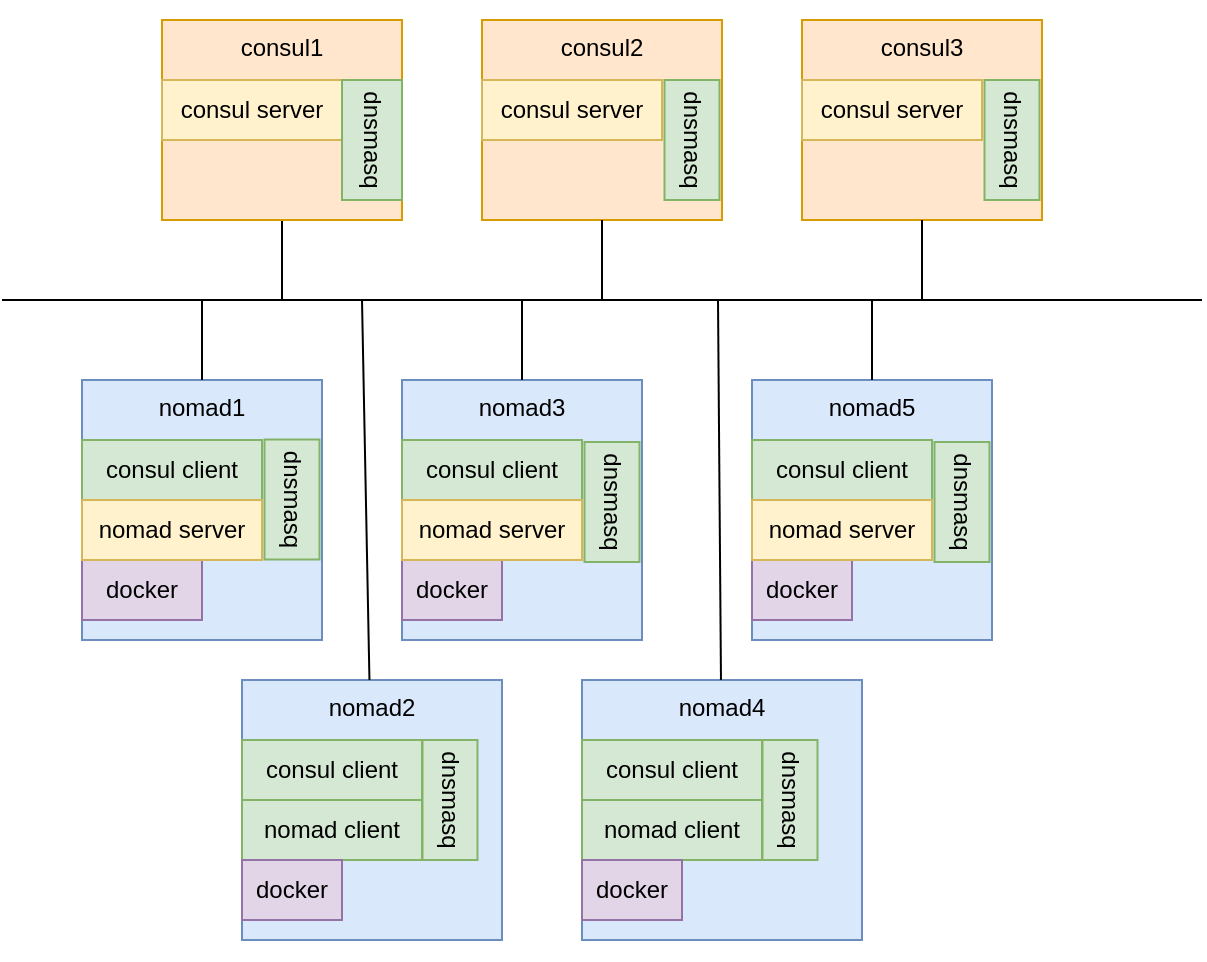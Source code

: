 <mxfile version="12.4.2" type="device" pages="2"><diagram id="AEPO8Zj2KVANq6MJVjb8" name="nomad1_0"><mxGraphModel dx="1106" dy="807" grid="1" gridSize="10" guides="1" tooltips="1" connect="1" arrows="1" fold="1" page="1" pageScale="1" pageWidth="827" pageHeight="1169" math="0" shadow="0"><root><mxCell id="0"/><mxCell id="1" parent="0"/><mxCell id="RYPIS-bjkdfPD1ZIqbVw-71" value="" style="endArrow=none;html=1;" parent="1" edge="1"><mxGeometry width="50" height="50" relative="1" as="geometry"><mxPoint x="40" y="280" as="sourcePoint"/><mxPoint x="640" y="280" as="targetPoint"/></mxGeometry></mxCell><mxCell id="RYPIS-bjkdfPD1ZIqbVw-72" value="" style="endArrow=none;html=1;" parent="1" target="RYPIS-bjkdfPD1ZIqbVw-3" edge="1"><mxGeometry width="50" height="50" relative="1" as="geometry"><mxPoint x="180" y="280" as="sourcePoint"/><mxPoint x="90" y="240" as="targetPoint"/></mxGeometry></mxCell><mxCell id="RYPIS-bjkdfPD1ZIqbVw-73" value="" style="group" parent="1" vertex="1" connectable="0"><mxGeometry x="80" y="310" width="135" height="150" as="geometry"/></mxCell><mxCell id="RYPIS-bjkdfPD1ZIqbVw-20" value="nomad1" style="rounded=0;whiteSpace=wrap;html=1;align=center;verticalAlign=top;fillColor=#dae8fc;strokeColor=#6c8ebf;" parent="RYPIS-bjkdfPD1ZIqbVw-73" vertex="1"><mxGeometry y="10" width="120" height="130" as="geometry"/></mxCell><mxCell id="RYPIS-bjkdfPD1ZIqbVw-21" value="consul client" style="rounded=0;whiteSpace=wrap;html=1;align=center;fillColor=#d5e8d4;strokeColor=#82b366;" parent="RYPIS-bjkdfPD1ZIqbVw-73" vertex="1"><mxGeometry y="40" width="90" height="30" as="geometry"/></mxCell><mxCell id="RYPIS-bjkdfPD1ZIqbVw-24" value="docker" style="rounded=0;whiteSpace=wrap;html=1;align=center;fillColor=#e1d5e7;strokeColor=#9673a6;" parent="RYPIS-bjkdfPD1ZIqbVw-73" vertex="1"><mxGeometry y="100" width="60" height="30" as="geometry"/></mxCell><mxCell id="RYPIS-bjkdfPD1ZIqbVw-65" value="dnsmasq" style="rounded=0;whiteSpace=wrap;html=1;align=center;rotation=90;fillColor=#d5e8d4;strokeColor=#82b366;" parent="RYPIS-bjkdfPD1ZIqbVw-73" vertex="1"><mxGeometry x="75" y="56" width="60" height="27.5" as="geometry"/></mxCell><mxCell id="JNy4A4vpOYYJKYtquRXD-1" value="nomad server" style="rounded=0;whiteSpace=wrap;html=1;align=center;fillColor=#fff2cc;strokeColor=#d6b656;" parent="RYPIS-bjkdfPD1ZIqbVw-73" vertex="1"><mxGeometry y="70" width="90" height="30" as="geometry"/></mxCell><mxCell id="RYPIS-bjkdfPD1ZIqbVw-74" value="" style="group" parent="1" vertex="1" connectable="0"><mxGeometry x="240" y="310" width="135" height="150" as="geometry"/></mxCell><mxCell id="RYPIS-bjkdfPD1ZIqbVw-37" value="nomad3" style="rounded=0;whiteSpace=wrap;html=1;align=center;verticalAlign=top;fontStyle=0;fillColor=#dae8fc;strokeColor=#6c8ebf;" parent="RYPIS-bjkdfPD1ZIqbVw-74" vertex="1"><mxGeometry y="10" width="120" height="130" as="geometry"/></mxCell><mxCell id="RYPIS-bjkdfPD1ZIqbVw-39" value="consul client" style="rounded=0;whiteSpace=wrap;html=1;align=center;fontStyle=0;fillColor=#d5e8d4;strokeColor=#82b366;" parent="RYPIS-bjkdfPD1ZIqbVw-74" vertex="1"><mxGeometry y="40" width="90" height="30" as="geometry"/></mxCell><mxCell id="RYPIS-bjkdfPD1ZIqbVw-41" value="docker" style="rounded=0;whiteSpace=wrap;html=1;align=center;fontStyle=0;fillColor=#e1d5e7;strokeColor=#9673a6;" parent="RYPIS-bjkdfPD1ZIqbVw-74" vertex="1"><mxGeometry y="100" width="50" height="30" as="geometry"/></mxCell><mxCell id="RYPIS-bjkdfPD1ZIqbVw-66" value="dnsmasq" style="rounded=0;whiteSpace=wrap;html=1;align=center;rotation=90;fillColor=#d5e8d4;strokeColor=#82b366;" parent="RYPIS-bjkdfPD1ZIqbVw-74" vertex="1"><mxGeometry x="75" y="57.25" width="60" height="27.5" as="geometry"/></mxCell><mxCell id="JNy4A4vpOYYJKYtquRXD-2" value="nomad server" style="rounded=0;whiteSpace=wrap;html=1;align=center;fillColor=#fff2cc;strokeColor=#d6b656;" parent="RYPIS-bjkdfPD1ZIqbVw-74" vertex="1"><mxGeometry y="70" width="90" height="30" as="geometry"/></mxCell><mxCell id="RYPIS-bjkdfPD1ZIqbVw-75" value="" style="group" parent="1" vertex="1" connectable="0"><mxGeometry x="415" y="310" width="135" height="150" as="geometry"/></mxCell><mxCell id="RYPIS-bjkdfPD1ZIqbVw-54" value="nomad5" style="rounded=0;whiteSpace=wrap;html=1;align=center;verticalAlign=top;fontStyle=0;fillColor=#dae8fc;strokeColor=#6c8ebf;" parent="RYPIS-bjkdfPD1ZIqbVw-75" vertex="1"><mxGeometry y="10" width="120" height="130" as="geometry"/></mxCell><mxCell id="RYPIS-bjkdfPD1ZIqbVw-55" value="consul client" style="rounded=0;whiteSpace=wrap;html=1;align=center;fontStyle=0;fillColor=#d5e8d4;strokeColor=#82b366;" parent="RYPIS-bjkdfPD1ZIqbVw-75" vertex="1"><mxGeometry y="40" width="90" height="30" as="geometry"/></mxCell><mxCell id="RYPIS-bjkdfPD1ZIqbVw-57" value="docker" style="rounded=0;whiteSpace=wrap;html=1;align=center;fontStyle=0;fillColor=#e1d5e7;strokeColor=#9673a6;" parent="RYPIS-bjkdfPD1ZIqbVw-75" vertex="1"><mxGeometry y="100" width="50" height="30" as="geometry"/></mxCell><mxCell id="RYPIS-bjkdfPD1ZIqbVw-67" value="dnsmasq" style="rounded=0;whiteSpace=wrap;html=1;align=center;rotation=90;fillColor=#d5e8d4;strokeColor=#82b366;" parent="RYPIS-bjkdfPD1ZIqbVw-75" vertex="1"><mxGeometry x="75" y="57.25" width="60" height="27.5" as="geometry"/></mxCell><mxCell id="JNy4A4vpOYYJKYtquRXD-3" value="nomad server" style="rounded=0;whiteSpace=wrap;html=1;align=center;fillColor=#fff2cc;strokeColor=#d6b656;" parent="RYPIS-bjkdfPD1ZIqbVw-75" vertex="1"><mxGeometry y="70" width="90" height="30" as="geometry"/></mxCell><mxCell id="RYPIS-bjkdfPD1ZIqbVw-76" value="" style="group" parent="1" vertex="1" connectable="0"><mxGeometry x="320" y="460" width="160" height="150" as="geometry"/></mxCell><mxCell id="RYPIS-bjkdfPD1ZIqbVw-27" value="nomad4" style="rounded=0;whiteSpace=wrap;html=1;align=center;verticalAlign=top;fontStyle=0;fillColor=#dae8fc;strokeColor=#6c8ebf;" parent="RYPIS-bjkdfPD1ZIqbVw-76" vertex="1"><mxGeometry x="10" y="10" width="140" height="130" as="geometry"/></mxCell><mxCell id="RYPIS-bjkdfPD1ZIqbVw-28" value="consul client" style="rounded=0;whiteSpace=wrap;html=1;align=center;fontStyle=0;fillColor=#d5e8d4;strokeColor=#82b366;" parent="RYPIS-bjkdfPD1ZIqbVw-76" vertex="1"><mxGeometry x="10" y="40" width="90" height="30" as="geometry"/></mxCell><mxCell id="RYPIS-bjkdfPD1ZIqbVw-29" value="nomad client" style="rounded=0;whiteSpace=wrap;html=1;align=center;fontStyle=0;fillColor=#d5e8d4;strokeColor=#82b366;" parent="RYPIS-bjkdfPD1ZIqbVw-76" vertex="1"><mxGeometry x="10" y="70" width="90" height="30" as="geometry"/></mxCell><mxCell id="RYPIS-bjkdfPD1ZIqbVw-30" value="docker" style="rounded=0;whiteSpace=wrap;html=1;align=center;fontStyle=0;fillColor=#e1d5e7;strokeColor=#9673a6;" parent="RYPIS-bjkdfPD1ZIqbVw-76" vertex="1"><mxGeometry x="10" y="100" width="50" height="30" as="geometry"/></mxCell><mxCell id="RYPIS-bjkdfPD1ZIqbVw-69" value="dnsmasq" style="rounded=0;whiteSpace=wrap;html=1;align=center;rotation=90;fillColor=#d5e8d4;strokeColor=#82b366;" parent="RYPIS-bjkdfPD1ZIqbVw-76" vertex="1"><mxGeometry x="84" y="56.25" width="60" height="27.5" as="geometry"/></mxCell><mxCell id="RYPIS-bjkdfPD1ZIqbVw-77" value="" style="group" parent="1" vertex="1" connectable="0"><mxGeometry x="160" y="460" width="160" height="150" as="geometry"/></mxCell><mxCell id="RYPIS-bjkdfPD1ZIqbVw-45" value="nomad2" style="rounded=0;whiteSpace=wrap;html=1;align=center;verticalAlign=top;fontStyle=0;fillColor=#dae8fc;strokeColor=#6c8ebf;" parent="RYPIS-bjkdfPD1ZIqbVw-77" vertex="1"><mxGeometry y="10" width="130" height="130" as="geometry"/></mxCell><mxCell id="RYPIS-bjkdfPD1ZIqbVw-46" value="consul client" style="rounded=0;whiteSpace=wrap;html=1;align=center;fontStyle=0;fillColor=#d5e8d4;strokeColor=#82b366;" parent="RYPIS-bjkdfPD1ZIqbVw-77" vertex="1"><mxGeometry y="40" width="90" height="30" as="geometry"/></mxCell><mxCell id="RYPIS-bjkdfPD1ZIqbVw-47" value="nomad client" style="rounded=0;whiteSpace=wrap;html=1;align=center;fontStyle=0;fillColor=#d5e8d4;strokeColor=#82b366;" parent="RYPIS-bjkdfPD1ZIqbVw-77" vertex="1"><mxGeometry y="70" width="90" height="30" as="geometry"/></mxCell><mxCell id="RYPIS-bjkdfPD1ZIqbVw-48" value="docker" style="rounded=0;whiteSpace=wrap;html=1;align=center;fontStyle=0;fillColor=#e1d5e7;strokeColor=#9673a6;" parent="RYPIS-bjkdfPD1ZIqbVw-77" vertex="1"><mxGeometry y="100" width="50" height="30" as="geometry"/></mxCell><mxCell id="RYPIS-bjkdfPD1ZIqbVw-68" value="dnsmasq" style="rounded=0;whiteSpace=wrap;html=1;align=center;rotation=90;fillColor=#d5e8d4;strokeColor=#82b366;" parent="RYPIS-bjkdfPD1ZIqbVw-77" vertex="1"><mxGeometry x="74" y="56.25" width="60" height="27.5" as="geometry"/></mxCell><mxCell id="RYPIS-bjkdfPD1ZIqbVw-78" value="" style="group" parent="1" vertex="1" connectable="0"><mxGeometry x="120" y="130" width="135" height="120" as="geometry"/></mxCell><mxCell id="RYPIS-bjkdfPD1ZIqbVw-3" value="consul1" style="rounded=0;whiteSpace=wrap;html=1;align=center;verticalAlign=top;fillColor=#ffe6cc;strokeColor=#d79b00;" parent="RYPIS-bjkdfPD1ZIqbVw-78" vertex="1"><mxGeometry y="10" width="120" height="100" as="geometry"/></mxCell><mxCell id="RYPIS-bjkdfPD1ZIqbVw-6" value="consul server" style="rounded=0;whiteSpace=wrap;html=1;align=center;fillColor=#fff2cc;strokeColor=#d6b656;" parent="RYPIS-bjkdfPD1ZIqbVw-78" vertex="1"><mxGeometry y="40" width="90" height="30" as="geometry"/></mxCell><mxCell id="RYPIS-bjkdfPD1ZIqbVw-62" value="dnsmasq" style="rounded=0;whiteSpace=wrap;html=1;align=center;rotation=90;fillColor=#d5e8d4;strokeColor=#82b366;" parent="RYPIS-bjkdfPD1ZIqbVw-78" vertex="1"><mxGeometry x="75" y="55" width="60" height="30" as="geometry"/></mxCell><mxCell id="RYPIS-bjkdfPD1ZIqbVw-79" value="" style="group" parent="1" vertex="1" connectable="0"><mxGeometry x="280" y="130" width="135" height="120" as="geometry"/></mxCell><mxCell id="RYPIS-bjkdfPD1ZIqbVw-10" value="consul2" style="rounded=0;whiteSpace=wrap;html=1;align=center;verticalAlign=top;fillColor=#ffe6cc;strokeColor=#d79b00;" parent="RYPIS-bjkdfPD1ZIqbVw-79" vertex="1"><mxGeometry y="10" width="120" height="100" as="geometry"/></mxCell><mxCell id="RYPIS-bjkdfPD1ZIqbVw-11" value="consul server" style="rounded=0;whiteSpace=wrap;html=1;align=center;fillColor=#fff2cc;strokeColor=#d6b656;" parent="RYPIS-bjkdfPD1ZIqbVw-79" vertex="1"><mxGeometry y="40" width="90" height="30" as="geometry"/></mxCell><mxCell id="RYPIS-bjkdfPD1ZIqbVw-63" value="dnsmasq" style="rounded=0;whiteSpace=wrap;html=1;align=center;rotation=90;fillColor=#d5e8d4;strokeColor=#82b366;" parent="RYPIS-bjkdfPD1ZIqbVw-79" vertex="1"><mxGeometry x="75" y="56.25" width="60" height="27.5" as="geometry"/></mxCell><mxCell id="RYPIS-bjkdfPD1ZIqbVw-80" value="" style="group" parent="1" vertex="1" connectable="0"><mxGeometry x="440" y="130" width="135" height="120" as="geometry"/></mxCell><mxCell id="RYPIS-bjkdfPD1ZIqbVw-14" value="consul3" style="rounded=0;whiteSpace=wrap;html=1;align=center;verticalAlign=top;fillColor=#ffe6cc;strokeColor=#d79b00;" parent="RYPIS-bjkdfPD1ZIqbVw-80" vertex="1"><mxGeometry y="10" width="120" height="100" as="geometry"/></mxCell><mxCell id="RYPIS-bjkdfPD1ZIqbVw-15" value="consul server" style="rounded=0;whiteSpace=wrap;html=1;align=center;fillColor=#fff2cc;strokeColor=#d6b656;" parent="RYPIS-bjkdfPD1ZIqbVw-80" vertex="1"><mxGeometry y="40" width="90" height="30" as="geometry"/></mxCell><mxCell id="RYPIS-bjkdfPD1ZIqbVw-64" value="dnsmasq" style="rounded=0;whiteSpace=wrap;html=1;align=center;rotation=90;fillColor=#d5e8d4;strokeColor=#82b366;" parent="RYPIS-bjkdfPD1ZIqbVw-80" vertex="1"><mxGeometry x="75" y="56.25" width="60" height="27.5" as="geometry"/></mxCell><mxCell id="RYPIS-bjkdfPD1ZIqbVw-81" value="" style="endArrow=none;html=1;" parent="1" target="RYPIS-bjkdfPD1ZIqbVw-10" edge="1"><mxGeometry width="50" height="50" relative="1" as="geometry"><mxPoint x="340" y="280" as="sourcePoint"/><mxPoint x="80" y="310" as="targetPoint"/></mxGeometry></mxCell><mxCell id="RYPIS-bjkdfPD1ZIqbVw-82" value="" style="endArrow=none;html=1;" parent="1" target="RYPIS-bjkdfPD1ZIqbVw-14" edge="1"><mxGeometry width="50" height="50" relative="1" as="geometry"><mxPoint x="500" y="280" as="sourcePoint"/><mxPoint x="90" y="330" as="targetPoint"/></mxGeometry></mxCell><mxCell id="RYPIS-bjkdfPD1ZIqbVw-83" value="" style="endArrow=none;html=1;" parent="1" target="RYPIS-bjkdfPD1ZIqbVw-45" edge="1"><mxGeometry width="50" height="50" relative="1" as="geometry"><mxPoint x="220" y="280" as="sourcePoint"/><mxPoint x="80" y="570" as="targetPoint"/></mxGeometry></mxCell><mxCell id="RYPIS-bjkdfPD1ZIqbVw-84" value="" style="endArrow=none;html=1;" parent="1" source="RYPIS-bjkdfPD1ZIqbVw-27" edge="1"><mxGeometry width="50" height="50" relative="1" as="geometry"><mxPoint x="50" y="560" as="sourcePoint"/><mxPoint x="398" y="280" as="targetPoint"/></mxGeometry></mxCell><mxCell id="RYPIS-bjkdfPD1ZIqbVw-85" value="" style="endArrow=none;html=1;" parent="1" target="RYPIS-bjkdfPD1ZIqbVw-20" edge="1"><mxGeometry width="50" height="50" relative="1" as="geometry"><mxPoint x="140" y="280" as="sourcePoint"/><mxPoint x="80" y="500" as="targetPoint"/></mxGeometry></mxCell><mxCell id="RYPIS-bjkdfPD1ZIqbVw-86" value="" style="endArrow=none;html=1;" parent="1" target="RYPIS-bjkdfPD1ZIqbVw-37" edge="1"><mxGeometry width="50" height="50" relative="1" as="geometry"><mxPoint x="300" y="280" as="sourcePoint"/><mxPoint x="90" y="540" as="targetPoint"/></mxGeometry></mxCell><mxCell id="RYPIS-bjkdfPD1ZIqbVw-87" value="" style="endArrow=none;html=1;" parent="1" target="RYPIS-bjkdfPD1ZIqbVw-54" edge="1"><mxGeometry width="50" height="50" relative="1" as="geometry"><mxPoint x="475" y="280" as="sourcePoint"/><mxPoint x="100" y="540" as="targetPoint"/></mxGeometry></mxCell></root></mxGraphModel></diagram><diagram name="nomad1_1" id="tv2CQOAD8NU3ZtxXd7nc"><mxGraphModel dx="1106" dy="807" grid="1" gridSize="10" guides="1" tooltips="1" connect="1" arrows="1" fold="1" page="1" pageScale="1" pageWidth="827" pageHeight="1169" math="0" shadow="0"><root><mxCell id="h7YTKcQEOZ-6-eJ40Hgy-0"/><mxCell id="h7YTKcQEOZ-6-eJ40Hgy-1" parent="h7YTKcQEOZ-6-eJ40Hgy-0"/><mxCell id="h7YTKcQEOZ-6-eJ40Hgy-2" value="" style="endArrow=none;html=1;" parent="h7YTKcQEOZ-6-eJ40Hgy-1" edge="1"><mxGeometry width="50" height="50" relative="1" as="geometry"><mxPoint x="40" y="280" as="sourcePoint"/><mxPoint x="640" y="280" as="targetPoint"/></mxGeometry></mxCell><mxCell id="h7YTKcQEOZ-6-eJ40Hgy-3" value="" style="endArrow=none;html=1;" parent="h7YTKcQEOZ-6-eJ40Hgy-1" target="h7YTKcQEOZ-6-eJ40Hgy-40" edge="1"><mxGeometry width="50" height="50" relative="1" as="geometry"><mxPoint x="180" y="280" as="sourcePoint"/><mxPoint x="90" y="240" as="targetPoint"/></mxGeometry></mxCell><mxCell id="h7YTKcQEOZ-6-eJ40Hgy-4" value="" style="group" parent="h7YTKcQEOZ-6-eJ40Hgy-1" vertex="1" connectable="0"><mxGeometry x="80" y="320" width="135" height="150" as="geometry"/></mxCell><mxCell id="h7YTKcQEOZ-6-eJ40Hgy-5" value="nomad1&lt;br&gt;alpine" style="rounded=0;whiteSpace=wrap;html=1;align=center;verticalAlign=top;fillColor=#dae8fc;strokeColor=#6c8ebf;" parent="h7YTKcQEOZ-6-eJ40Hgy-4" vertex="1"><mxGeometry width="120" height="150" as="geometry"/></mxCell><mxCell id="h7YTKcQEOZ-6-eJ40Hgy-6" value="consul client" style="rounded=0;whiteSpace=wrap;html=1;align=center;fillColor=#d5e8d4;strokeColor=#82b366;" parent="h7YTKcQEOZ-6-eJ40Hgy-4" vertex="1"><mxGeometry y="40" width="90" height="30" as="geometry"/></mxCell><mxCell id="h7YTKcQEOZ-6-eJ40Hgy-7" value="nomad client" style="rounded=0;whiteSpace=wrap;html=1;align=center;fillColor=#d5e8d4;strokeColor=#82b366;" parent="h7YTKcQEOZ-6-eJ40Hgy-4" vertex="1"><mxGeometry y="70" width="90" height="30" as="geometry"/></mxCell><mxCell id="h7YTKcQEOZ-6-eJ40Hgy-8" value="docker" style="rounded=0;whiteSpace=wrap;html=1;align=center;fillColor=#e1d5e7;strokeColor=#9673a6;" parent="h7YTKcQEOZ-6-eJ40Hgy-4" vertex="1"><mxGeometry y="100" width="60" height="30" as="geometry"/></mxCell><mxCell id="h7YTKcQEOZ-6-eJ40Hgy-9" value="dnsmasq" style="rounded=0;whiteSpace=wrap;html=1;align=center;rotation=90;fillColor=#d5e8d4;strokeColor=#82b366;" parent="h7YTKcQEOZ-6-eJ40Hgy-4" vertex="1"><mxGeometry x="75" y="56" width="60" height="27.5" as="geometry"/></mxCell><mxCell id="h7YTKcQEOZ-6-eJ40Hgy-10" value="" style="group" parent="h7YTKcQEOZ-6-eJ40Hgy-1" vertex="1" connectable="0"><mxGeometry x="240" y="320" width="135" height="150" as="geometry"/></mxCell><mxCell id="h7YTKcQEOZ-6-eJ40Hgy-11" value="nomad3&lt;br&gt;centos7" style="rounded=0;whiteSpace=wrap;html=1;align=center;verticalAlign=top;fontStyle=0;fillColor=#dae8fc;strokeColor=#6c8ebf;" parent="h7YTKcQEOZ-6-eJ40Hgy-10" vertex="1"><mxGeometry width="120" height="150" as="geometry"/></mxCell><mxCell id="h7YTKcQEOZ-6-eJ40Hgy-12" value="consul client" style="rounded=0;whiteSpace=wrap;html=1;align=center;fontStyle=0;fillColor=#d5e8d4;strokeColor=#82b366;" parent="h7YTKcQEOZ-6-eJ40Hgy-10" vertex="1"><mxGeometry y="40" width="90" height="30" as="geometry"/></mxCell><mxCell id="h7YTKcQEOZ-6-eJ40Hgy-13" value="nomad client" style="rounded=0;whiteSpace=wrap;html=1;align=center;fontStyle=0;fillColor=#d5e8d4;strokeColor=#82b366;" parent="h7YTKcQEOZ-6-eJ40Hgy-10" vertex="1"><mxGeometry y="70" width="90" height="30" as="geometry"/></mxCell><mxCell id="h7YTKcQEOZ-6-eJ40Hgy-14" value="docker" style="rounded=0;whiteSpace=wrap;html=1;align=center;fontStyle=0;fillColor=#e1d5e7;strokeColor=#9673a6;" parent="h7YTKcQEOZ-6-eJ40Hgy-10" vertex="1"><mxGeometry y="100" width="50" height="30" as="geometry"/></mxCell><mxCell id="h7YTKcQEOZ-6-eJ40Hgy-15" value="dnsmasq" style="rounded=0;whiteSpace=wrap;html=1;align=center;rotation=90;fillColor=#d5e8d4;strokeColor=#82b366;" parent="h7YTKcQEOZ-6-eJ40Hgy-10" vertex="1"><mxGeometry x="75" y="57.25" width="60" height="27.5" as="geometry"/></mxCell><mxCell id="h7YTKcQEOZ-6-eJ40Hgy-16" value="" style="group" parent="h7YTKcQEOZ-6-eJ40Hgy-1" vertex="1" connectable="0"><mxGeometry x="415" y="320" width="135" height="150" as="geometry"/></mxCell><mxCell id="h7YTKcQEOZ-6-eJ40Hgy-17" value="nomad5&lt;br&gt;ubuntu1904" style="rounded=0;whiteSpace=wrap;html=1;align=center;verticalAlign=top;fontStyle=0;fillColor=#dae8fc;strokeColor=#6c8ebf;" parent="h7YTKcQEOZ-6-eJ40Hgy-16" vertex="1"><mxGeometry width="120" height="150" as="geometry"/></mxCell><mxCell id="h7YTKcQEOZ-6-eJ40Hgy-18" value="consul client" style="rounded=0;whiteSpace=wrap;html=1;align=center;fontStyle=0;fillColor=#d5e8d4;strokeColor=#82b366;" parent="h7YTKcQEOZ-6-eJ40Hgy-16" vertex="1"><mxGeometry y="40" width="90" height="30" as="geometry"/></mxCell><mxCell id="h7YTKcQEOZ-6-eJ40Hgy-19" value="nomad client" style="rounded=0;whiteSpace=wrap;html=1;align=center;fontStyle=0;fillColor=#d5e8d4;strokeColor=#82b366;" parent="h7YTKcQEOZ-6-eJ40Hgy-16" vertex="1"><mxGeometry y="70" width="90" height="30" as="geometry"/></mxCell><mxCell id="h7YTKcQEOZ-6-eJ40Hgy-20" value="docker" style="rounded=0;whiteSpace=wrap;html=1;align=center;fontStyle=0;fillColor=#e1d5e7;strokeColor=#9673a6;" parent="h7YTKcQEOZ-6-eJ40Hgy-16" vertex="1"><mxGeometry y="100" width="50" height="30" as="geometry"/></mxCell><mxCell id="h7YTKcQEOZ-6-eJ40Hgy-21" value="dnsmasq" style="rounded=0;whiteSpace=wrap;html=1;align=center;rotation=90;fillColor=#d5e8d4;strokeColor=#82b366;" parent="h7YTKcQEOZ-6-eJ40Hgy-16" vertex="1"><mxGeometry x="75" y="57.25" width="60" height="27.5" as="geometry"/></mxCell><mxCell id="h7YTKcQEOZ-6-eJ40Hgy-22" value="" style="group" parent="h7YTKcQEOZ-6-eJ40Hgy-1" vertex="1" connectable="0"><mxGeometry x="320" y="520" width="160" height="150" as="geometry"/></mxCell><mxCell id="h7YTKcQEOZ-6-eJ40Hgy-23" value="nomad4&lt;br&gt;centos8" style="rounded=0;whiteSpace=wrap;html=1;align=center;verticalAlign=top;fontStyle=0;fillColor=#dae8fc;strokeColor=#6c8ebf;" parent="h7YTKcQEOZ-6-eJ40Hgy-22" vertex="1"><mxGeometry width="160" height="150" as="geometry"/></mxCell><mxCell id="h7YTKcQEOZ-6-eJ40Hgy-24" value="java" style="rounded=0;whiteSpace=wrap;html=1;align=center;fontStyle=0;fillColor=#e1d5e7;strokeColor=#9673a6;" parent="h7YTKcQEOZ-6-eJ40Hgy-22" vertex="1"><mxGeometry x="100" y="100" width="50" height="30" as="geometry"/></mxCell><mxCell id="h7YTKcQEOZ-6-eJ40Hgy-25" value="consul client" style="rounded=0;whiteSpace=wrap;html=1;align=center;fontStyle=0;fillColor=#d5e8d4;strokeColor=#82b366;" parent="h7YTKcQEOZ-6-eJ40Hgy-22" vertex="1"><mxGeometry y="40" width="90" height="30" as="geometry"/></mxCell><mxCell id="h7YTKcQEOZ-6-eJ40Hgy-26" value="nomad client&lt;br&gt;root" style="rounded=0;whiteSpace=wrap;html=1;align=center;fontStyle=0;fillColor=#d5e8d4;strokeColor=#82b366;" parent="h7YTKcQEOZ-6-eJ40Hgy-22" vertex="1"><mxGeometry y="70" width="90" height="30" as="geometry"/></mxCell><mxCell id="h7YTKcQEOZ-6-eJ40Hgy-27" value="docker" style="rounded=0;whiteSpace=wrap;html=1;align=center;fontStyle=0;fillColor=#e1d5e7;strokeColor=#9673a6;" parent="h7YTKcQEOZ-6-eJ40Hgy-22" vertex="1"><mxGeometry y="100" width="50" height="30" as="geometry"/></mxCell><mxCell id="h7YTKcQEOZ-6-eJ40Hgy-28" value="exec" style="rounded=0;whiteSpace=wrap;html=1;align=center;fontStyle=0;fillColor=#e1d5e7;strokeColor=#9673a6;" parent="h7YTKcQEOZ-6-eJ40Hgy-22" vertex="1"><mxGeometry x="50" y="100" width="50" height="30" as="geometry"/></mxCell><mxCell id="h7YTKcQEOZ-6-eJ40Hgy-29" value="dnsmasq" style="rounded=0;whiteSpace=wrap;html=1;align=center;rotation=90;fillColor=#d5e8d4;strokeColor=#82b366;" parent="h7YTKcQEOZ-6-eJ40Hgy-22" vertex="1"><mxGeometry x="74" y="56.25" width="60" height="27.5" as="geometry"/></mxCell><mxCell id="h7YTKcQEOZ-6-eJ40Hgy-30" value="" style="group" parent="h7YTKcQEOZ-6-eJ40Hgy-1" vertex="1" connectable="0"><mxGeometry x="140" y="520" width="160" height="150" as="geometry"/></mxCell><mxCell id="h7YTKcQEOZ-6-eJ40Hgy-31" value="nomad2&lt;br&gt;alpine" style="rounded=0;whiteSpace=wrap;html=1;align=center;verticalAlign=top;fontStyle=0;fillColor=#dae8fc;strokeColor=#6c8ebf;" parent="h7YTKcQEOZ-6-eJ40Hgy-30" vertex="1"><mxGeometry width="160" height="150" as="geometry"/></mxCell><mxCell id="h7YTKcQEOZ-6-eJ40Hgy-32" value="consul client" style="rounded=0;whiteSpace=wrap;html=1;align=center;fontStyle=0;fillColor=#d5e8d4;strokeColor=#82b366;" parent="h7YTKcQEOZ-6-eJ40Hgy-30" vertex="1"><mxGeometry y="40" width="90" height="30" as="geometry"/></mxCell><mxCell id="h7YTKcQEOZ-6-eJ40Hgy-33" value="nomad client&lt;br&gt;root" style="rounded=0;whiteSpace=wrap;html=1;align=center;fontStyle=0;fillColor=#d5e8d4;strokeColor=#82b366;" parent="h7YTKcQEOZ-6-eJ40Hgy-30" vertex="1"><mxGeometry y="70" width="90" height="30" as="geometry"/></mxCell><mxCell id="h7YTKcQEOZ-6-eJ40Hgy-34" value="docker" style="rounded=0;whiteSpace=wrap;html=1;align=center;fontStyle=0;fillColor=#e1d5e7;strokeColor=#9673a6;" parent="h7YTKcQEOZ-6-eJ40Hgy-30" vertex="1"><mxGeometry y="100" width="50" height="30" as="geometry"/></mxCell><mxCell id="h7YTKcQEOZ-6-eJ40Hgy-35" value="exec" style="rounded=0;whiteSpace=wrap;html=1;align=center;fontStyle=0;fillColor=#e1d5e7;strokeColor=#9673a6;" parent="h7YTKcQEOZ-6-eJ40Hgy-30" vertex="1"><mxGeometry x="50" y="100" width="50" height="30" as="geometry"/></mxCell><mxCell id="h7YTKcQEOZ-6-eJ40Hgy-36" value="java" style="rounded=0;whiteSpace=wrap;html=1;align=center;fontStyle=0;fillColor=#e1d5e7;strokeColor=#9673a6;" parent="h7YTKcQEOZ-6-eJ40Hgy-30" vertex="1"><mxGeometry x="100" y="100" width="50" height="30" as="geometry"/></mxCell><mxCell id="h7YTKcQEOZ-6-eJ40Hgy-37" value="dnsmasq" style="rounded=0;whiteSpace=wrap;html=1;align=center;rotation=90;fillColor=#d5e8d4;strokeColor=#82b366;" parent="h7YTKcQEOZ-6-eJ40Hgy-30" vertex="1"><mxGeometry x="74" y="56.25" width="60" height="27.5" as="geometry"/></mxCell><mxCell id="h7YTKcQEOZ-6-eJ40Hgy-38" value="" style="group" parent="h7YTKcQEOZ-6-eJ40Hgy-1" vertex="1" connectable="0"><mxGeometry x="120" y="120" width="135" height="120" as="geometry"/></mxCell><mxCell id="h7YTKcQEOZ-6-eJ40Hgy-39" value="" style="group;fillColor=#ffe6cc;strokeColor=#d79b00;fontStyle=0" parent="h7YTKcQEOZ-6-eJ40Hgy-38" vertex="1" connectable="0"><mxGeometry width="120" height="120" as="geometry"/></mxCell><mxCell id="h7YTKcQEOZ-6-eJ40Hgy-40" value="consul1&lt;br&gt;alpine3" style="rounded=0;whiteSpace=wrap;html=1;align=center;verticalAlign=top;fillColor=#ffe6cc;strokeColor=#d79b00;" parent="h7YTKcQEOZ-6-eJ40Hgy-38" vertex="1"><mxGeometry width="120" height="120" as="geometry"/></mxCell><mxCell id="h7YTKcQEOZ-6-eJ40Hgy-41" value="consul server" style="rounded=0;whiteSpace=wrap;html=1;align=center;fillColor=#fff2cc;strokeColor=#d6b656;" parent="h7YTKcQEOZ-6-eJ40Hgy-38" vertex="1"><mxGeometry y="40" width="90" height="30" as="geometry"/></mxCell><mxCell id="h7YTKcQEOZ-6-eJ40Hgy-42" value="nomad server" style="rounded=0;whiteSpace=wrap;html=1;align=center;fillColor=#fff2cc;strokeColor=#d6b656;" parent="h7YTKcQEOZ-6-eJ40Hgy-38" vertex="1"><mxGeometry y="70" width="90" height="30" as="geometry"/></mxCell><mxCell id="h7YTKcQEOZ-6-eJ40Hgy-43" value="dnsmasq" style="rounded=0;whiteSpace=wrap;html=1;align=center;rotation=90;fillColor=#d5e8d4;strokeColor=#82b366;" parent="h7YTKcQEOZ-6-eJ40Hgy-38" vertex="1"><mxGeometry x="75" y="55" width="60" height="30" as="geometry"/></mxCell><mxCell id="h7YTKcQEOZ-6-eJ40Hgy-44" value="" style="group" parent="h7YTKcQEOZ-6-eJ40Hgy-1" vertex="1" connectable="0"><mxGeometry x="280" y="120" width="135" height="120" as="geometry"/></mxCell><mxCell id="h7YTKcQEOZ-6-eJ40Hgy-45" value="consul2&lt;br&gt;centos7" style="rounded=0;whiteSpace=wrap;html=1;align=center;verticalAlign=top;fillColor=#ffe6cc;strokeColor=#d79b00;" parent="h7YTKcQEOZ-6-eJ40Hgy-44" vertex="1"><mxGeometry width="120" height="120" as="geometry"/></mxCell><mxCell id="h7YTKcQEOZ-6-eJ40Hgy-46" value="consul server" style="rounded=0;whiteSpace=wrap;html=1;align=center;fillColor=#fff2cc;strokeColor=#d6b656;" parent="h7YTKcQEOZ-6-eJ40Hgy-44" vertex="1"><mxGeometry y="40" width="90" height="30" as="geometry"/></mxCell><mxCell id="h7YTKcQEOZ-6-eJ40Hgy-47" value="nomad server" style="rounded=0;whiteSpace=wrap;html=1;align=center;fillColor=#fff2cc;strokeColor=#d6b656;" parent="h7YTKcQEOZ-6-eJ40Hgy-44" vertex="1"><mxGeometry y="70" width="90" height="30" as="geometry"/></mxCell><mxCell id="h7YTKcQEOZ-6-eJ40Hgy-48" value="dnsmasq" style="rounded=0;whiteSpace=wrap;html=1;align=center;rotation=90;fillColor=#d5e8d4;strokeColor=#82b366;" parent="h7YTKcQEOZ-6-eJ40Hgy-44" vertex="1"><mxGeometry x="75" y="56.25" width="60" height="27.5" as="geometry"/></mxCell><mxCell id="h7YTKcQEOZ-6-eJ40Hgy-49" value="" style="group" parent="h7YTKcQEOZ-6-eJ40Hgy-1" vertex="1" connectable="0"><mxGeometry x="440" y="120" width="135" height="120" as="geometry"/></mxCell><mxCell id="h7YTKcQEOZ-6-eJ40Hgy-50" value="consul3&lt;br&gt;alpine3" style="rounded=0;whiteSpace=wrap;html=1;align=center;verticalAlign=top;fillColor=#ffe6cc;strokeColor=#d79b00;" parent="h7YTKcQEOZ-6-eJ40Hgy-49" vertex="1"><mxGeometry width="120" height="120" as="geometry"/></mxCell><mxCell id="h7YTKcQEOZ-6-eJ40Hgy-51" value="consul server" style="rounded=0;whiteSpace=wrap;html=1;align=center;fillColor=#fff2cc;strokeColor=#d6b656;" parent="h7YTKcQEOZ-6-eJ40Hgy-49" vertex="1"><mxGeometry y="40" width="90" height="30" as="geometry"/></mxCell><mxCell id="h7YTKcQEOZ-6-eJ40Hgy-52" value="nomad server" style="rounded=0;whiteSpace=wrap;html=1;align=center;fillColor=#fff2cc;strokeColor=#d6b656;" parent="h7YTKcQEOZ-6-eJ40Hgy-49" vertex="1"><mxGeometry y="70" width="90" height="30" as="geometry"/></mxCell><mxCell id="h7YTKcQEOZ-6-eJ40Hgy-53" value="dnsmasq" style="rounded=0;whiteSpace=wrap;html=1;align=center;rotation=90;fillColor=#d5e8d4;strokeColor=#82b366;" parent="h7YTKcQEOZ-6-eJ40Hgy-49" vertex="1"><mxGeometry x="75" y="56.25" width="60" height="27.5" as="geometry"/></mxCell><mxCell id="h7YTKcQEOZ-6-eJ40Hgy-54" value="" style="endArrow=none;html=1;" parent="h7YTKcQEOZ-6-eJ40Hgy-1" target="h7YTKcQEOZ-6-eJ40Hgy-45" edge="1"><mxGeometry width="50" height="50" relative="1" as="geometry"><mxPoint x="340" y="280" as="sourcePoint"/><mxPoint x="80" y="310" as="targetPoint"/></mxGeometry></mxCell><mxCell id="h7YTKcQEOZ-6-eJ40Hgy-55" value="" style="endArrow=none;html=1;" parent="h7YTKcQEOZ-6-eJ40Hgy-1" target="h7YTKcQEOZ-6-eJ40Hgy-50" edge="1"><mxGeometry width="50" height="50" relative="1" as="geometry"><mxPoint x="500" y="280" as="sourcePoint"/><mxPoint x="90" y="330" as="targetPoint"/></mxGeometry></mxCell><mxCell id="h7YTKcQEOZ-6-eJ40Hgy-56" value="" style="endArrow=none;html=1;" parent="h7YTKcQEOZ-6-eJ40Hgy-1" target="h7YTKcQEOZ-6-eJ40Hgy-31" edge="1"><mxGeometry width="50" height="50" relative="1" as="geometry"><mxPoint x="220" y="280" as="sourcePoint"/><mxPoint x="80" y="570" as="targetPoint"/></mxGeometry></mxCell><mxCell id="h7YTKcQEOZ-6-eJ40Hgy-57" value="" style="endArrow=none;html=1;" parent="h7YTKcQEOZ-6-eJ40Hgy-1" source="h7YTKcQEOZ-6-eJ40Hgy-23" edge="1"><mxGeometry width="50" height="50" relative="1" as="geometry"><mxPoint x="50" y="560" as="sourcePoint"/><mxPoint x="398" y="280" as="targetPoint"/></mxGeometry></mxCell><mxCell id="h7YTKcQEOZ-6-eJ40Hgy-58" value="" style="endArrow=none;html=1;" parent="h7YTKcQEOZ-6-eJ40Hgy-1" target="h7YTKcQEOZ-6-eJ40Hgy-5" edge="1"><mxGeometry width="50" height="50" relative="1" as="geometry"><mxPoint x="140" y="280" as="sourcePoint"/><mxPoint x="80" y="500" as="targetPoint"/></mxGeometry></mxCell><mxCell id="h7YTKcQEOZ-6-eJ40Hgy-59" value="" style="endArrow=none;html=1;" parent="h7YTKcQEOZ-6-eJ40Hgy-1" target="h7YTKcQEOZ-6-eJ40Hgy-11" edge="1"><mxGeometry width="50" height="50" relative="1" as="geometry"><mxPoint x="300" y="280" as="sourcePoint"/><mxPoint x="90" y="540" as="targetPoint"/></mxGeometry></mxCell><mxCell id="h7YTKcQEOZ-6-eJ40Hgy-60" value="" style="endArrow=none;html=1;" parent="h7YTKcQEOZ-6-eJ40Hgy-1" target="h7YTKcQEOZ-6-eJ40Hgy-17" edge="1"><mxGeometry width="50" height="50" relative="1" as="geometry"><mxPoint x="475" y="280" as="sourcePoint"/><mxPoint x="100" y="540" as="targetPoint"/></mxGeometry></mxCell></root></mxGraphModel></diagram></mxfile>